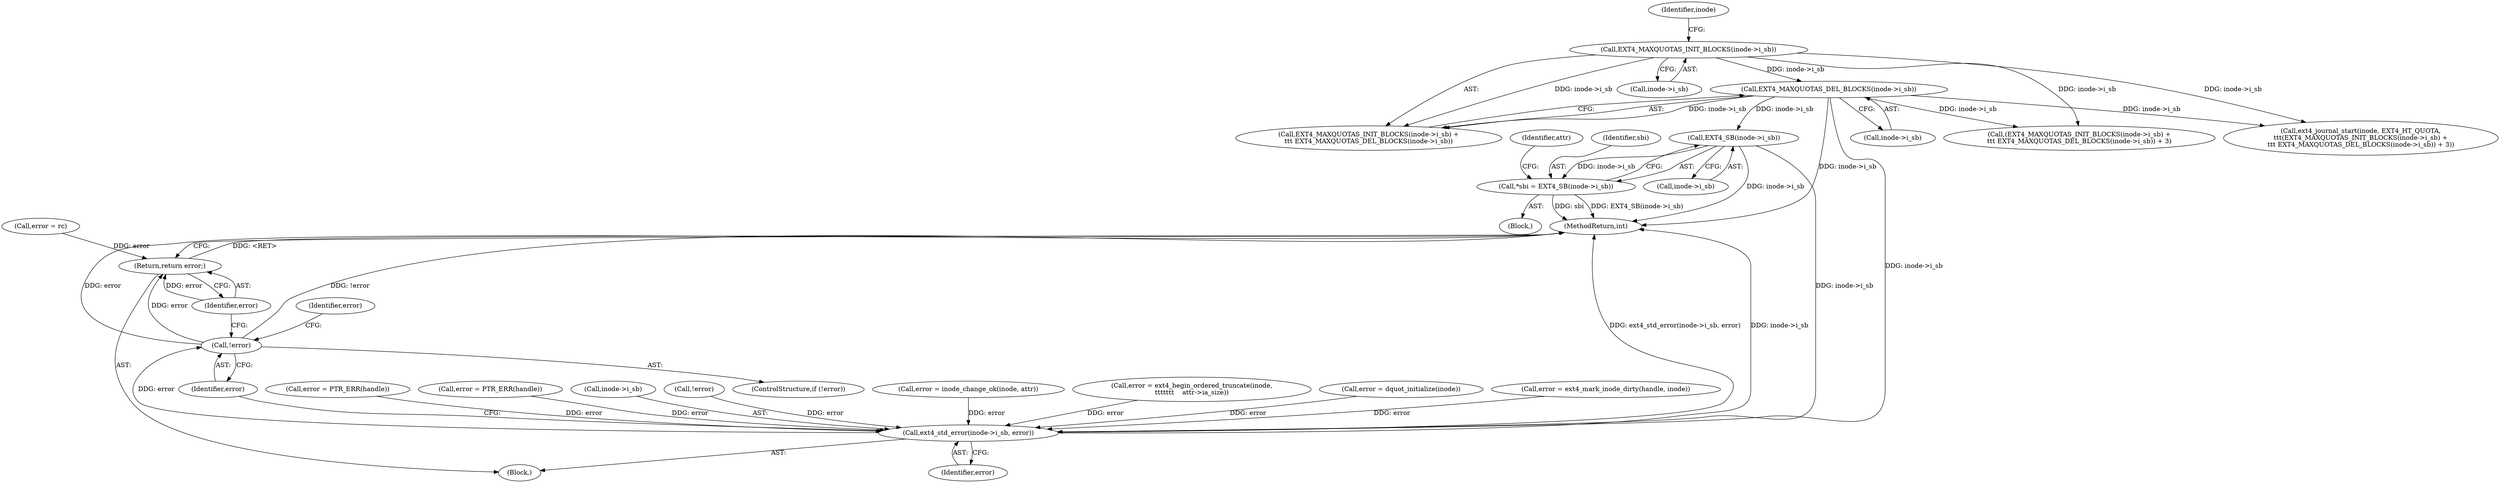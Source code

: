 digraph "0_linux_ea3d7209ca01da209cda6f0dea8be9cc4b7a933b_7@pointer" {
"1000284" [label="(Call,EXT4_SB(inode->i_sb))"];
"1000192" [label="(Call,EXT4_MAXQUOTAS_DEL_BLOCKS(inode->i_sb))"];
"1000188" [label="(Call,EXT4_MAXQUOTAS_INIT_BLOCKS(inode->i_sb))"];
"1000282" [label="(Call,*sbi = EXT4_SB(inode->i_sb))"];
"1000528" [label="(Call,ext4_std_error(inode->i_sb, error))"];
"1000534" [label="(Call,!error)"];
"1000539" [label="(Return,return error;)"];
"1000539" [label="(Return,return error;)"];
"1000283" [label="(Identifier,sbi)"];
"1000362" [label="(Call,error = PTR_ERR(handle))"];
"1000201" [label="(Call,error = PTR_ERR(handle))"];
"1000193" [label="(Call,inode->i_sb)"];
"1000291" [label="(Identifier,attr)"];
"1000536" [label="(Call,error = rc)"];
"1000189" [label="(Call,inode->i_sb)"];
"1000192" [label="(Call,EXT4_MAXQUOTAS_DEL_BLOCKS(inode->i_sb))"];
"1000532" [label="(Identifier,error)"];
"1000541" [label="(MethodReturn,int)"];
"1000194" [label="(Identifier,inode)"];
"1000282" [label="(Call,*sbi = EXT4_SB(inode->i_sb))"];
"1000537" [label="(Identifier,error)"];
"1000529" [label="(Call,inode->i_sb)"];
"1000535" [label="(Identifier,error)"];
"1000284" [label="(Call,EXT4_SB(inode->i_sb))"];
"1000528" [label="(Call,ext4_std_error(inode->i_sb, error))"];
"1000186" [label="(Call,(EXT4_MAXQUOTAS_INIT_BLOCKS(inode->i_sb) +\n\t\t\t EXT4_MAXQUOTAS_DEL_BLOCKS(inode->i_sb)) + 3)"];
"1000424" [label="(Call,!error)"];
"1000533" [label="(ControlStructure,if (!error))"];
"1000131" [label="(Call,error = inode_change_ok(inode, attr))"];
"1000534" [label="(Call,!error)"];
"1000188" [label="(Call,EXT4_MAXQUOTAS_INIT_BLOCKS(inode->i_sb))"];
"1000187" [label="(Call,EXT4_MAXQUOTAS_INIT_BLOCKS(inode->i_sb) +\n\t\t\t EXT4_MAXQUOTAS_DEL_BLOCKS(inode->i_sb))"];
"1000183" [label="(Call,ext4_journal_start(inode, EXT4_HT_QUOTA,\n\t\t\t(EXT4_MAXQUOTAS_INIT_BLOCKS(inode->i_sb) +\n\t\t\t EXT4_MAXQUOTAS_DEL_BLOCKS(inode->i_sb)) + 3))"];
"1000540" [label="(Identifier,error)"];
"1000333" [label="(Call,error = ext4_begin_ordered_truncate(inode,\n\t\t\t\t\t\t\t    attr->ia_size))"];
"1000145" [label="(Call,error = dquot_initialize(inode))"];
"1000244" [label="(Call,error = ext4_mark_inode_dirty(handle, inode))"];
"1000280" [label="(Block,)"];
"1000285" [label="(Call,inode->i_sb)"];
"1000110" [label="(Block,)"];
"1000284" -> "1000282"  [label="AST: "];
"1000284" -> "1000285"  [label="CFG: "];
"1000285" -> "1000284"  [label="AST: "];
"1000282" -> "1000284"  [label="CFG: "];
"1000284" -> "1000541"  [label="DDG: inode->i_sb"];
"1000284" -> "1000282"  [label="DDG: inode->i_sb"];
"1000192" -> "1000284"  [label="DDG: inode->i_sb"];
"1000284" -> "1000528"  [label="DDG: inode->i_sb"];
"1000192" -> "1000187"  [label="AST: "];
"1000192" -> "1000193"  [label="CFG: "];
"1000193" -> "1000192"  [label="AST: "];
"1000187" -> "1000192"  [label="CFG: "];
"1000192" -> "1000541"  [label="DDG: inode->i_sb"];
"1000192" -> "1000183"  [label="DDG: inode->i_sb"];
"1000192" -> "1000186"  [label="DDG: inode->i_sb"];
"1000192" -> "1000187"  [label="DDG: inode->i_sb"];
"1000188" -> "1000192"  [label="DDG: inode->i_sb"];
"1000192" -> "1000528"  [label="DDG: inode->i_sb"];
"1000188" -> "1000187"  [label="AST: "];
"1000188" -> "1000189"  [label="CFG: "];
"1000189" -> "1000188"  [label="AST: "];
"1000194" -> "1000188"  [label="CFG: "];
"1000188" -> "1000183"  [label="DDG: inode->i_sb"];
"1000188" -> "1000186"  [label="DDG: inode->i_sb"];
"1000188" -> "1000187"  [label="DDG: inode->i_sb"];
"1000282" -> "1000280"  [label="AST: "];
"1000283" -> "1000282"  [label="AST: "];
"1000291" -> "1000282"  [label="CFG: "];
"1000282" -> "1000541"  [label="DDG: EXT4_SB(inode->i_sb)"];
"1000282" -> "1000541"  [label="DDG: sbi"];
"1000528" -> "1000110"  [label="AST: "];
"1000528" -> "1000532"  [label="CFG: "];
"1000529" -> "1000528"  [label="AST: "];
"1000532" -> "1000528"  [label="AST: "];
"1000535" -> "1000528"  [label="CFG: "];
"1000528" -> "1000541"  [label="DDG: ext4_std_error(inode->i_sb, error)"];
"1000528" -> "1000541"  [label="DDG: inode->i_sb"];
"1000333" -> "1000528"  [label="DDG: error"];
"1000131" -> "1000528"  [label="DDG: error"];
"1000424" -> "1000528"  [label="DDG: error"];
"1000244" -> "1000528"  [label="DDG: error"];
"1000145" -> "1000528"  [label="DDG: error"];
"1000362" -> "1000528"  [label="DDG: error"];
"1000201" -> "1000528"  [label="DDG: error"];
"1000528" -> "1000534"  [label="DDG: error"];
"1000534" -> "1000533"  [label="AST: "];
"1000534" -> "1000535"  [label="CFG: "];
"1000535" -> "1000534"  [label="AST: "];
"1000537" -> "1000534"  [label="CFG: "];
"1000540" -> "1000534"  [label="CFG: "];
"1000534" -> "1000541"  [label="DDG: !error"];
"1000534" -> "1000541"  [label="DDG: error"];
"1000534" -> "1000539"  [label="DDG: error"];
"1000539" -> "1000110"  [label="AST: "];
"1000539" -> "1000540"  [label="CFG: "];
"1000540" -> "1000539"  [label="AST: "];
"1000541" -> "1000539"  [label="CFG: "];
"1000539" -> "1000541"  [label="DDG: <RET>"];
"1000540" -> "1000539"  [label="DDG: error"];
"1000536" -> "1000539"  [label="DDG: error"];
}
